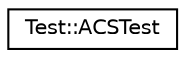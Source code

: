digraph "Graphical Class Hierarchy"
{
 // LATEX_PDF_SIZE
  edge [fontname="Helvetica",fontsize="10",labelfontname="Helvetica",labelfontsize="10"];
  node [fontname="Helvetica",fontsize="10",shape=record];
  rankdir="LR";
  Node0 [label="Test::ACSTest",height=0.2,width=0.4,color="black", fillcolor="white", style="filled",URL="$class_test_1_1_a_c_s_test.html",tooltip="The ACS implementation KAT, monte carlo, stress, permutation, parallelization, authentication,..."];
}
